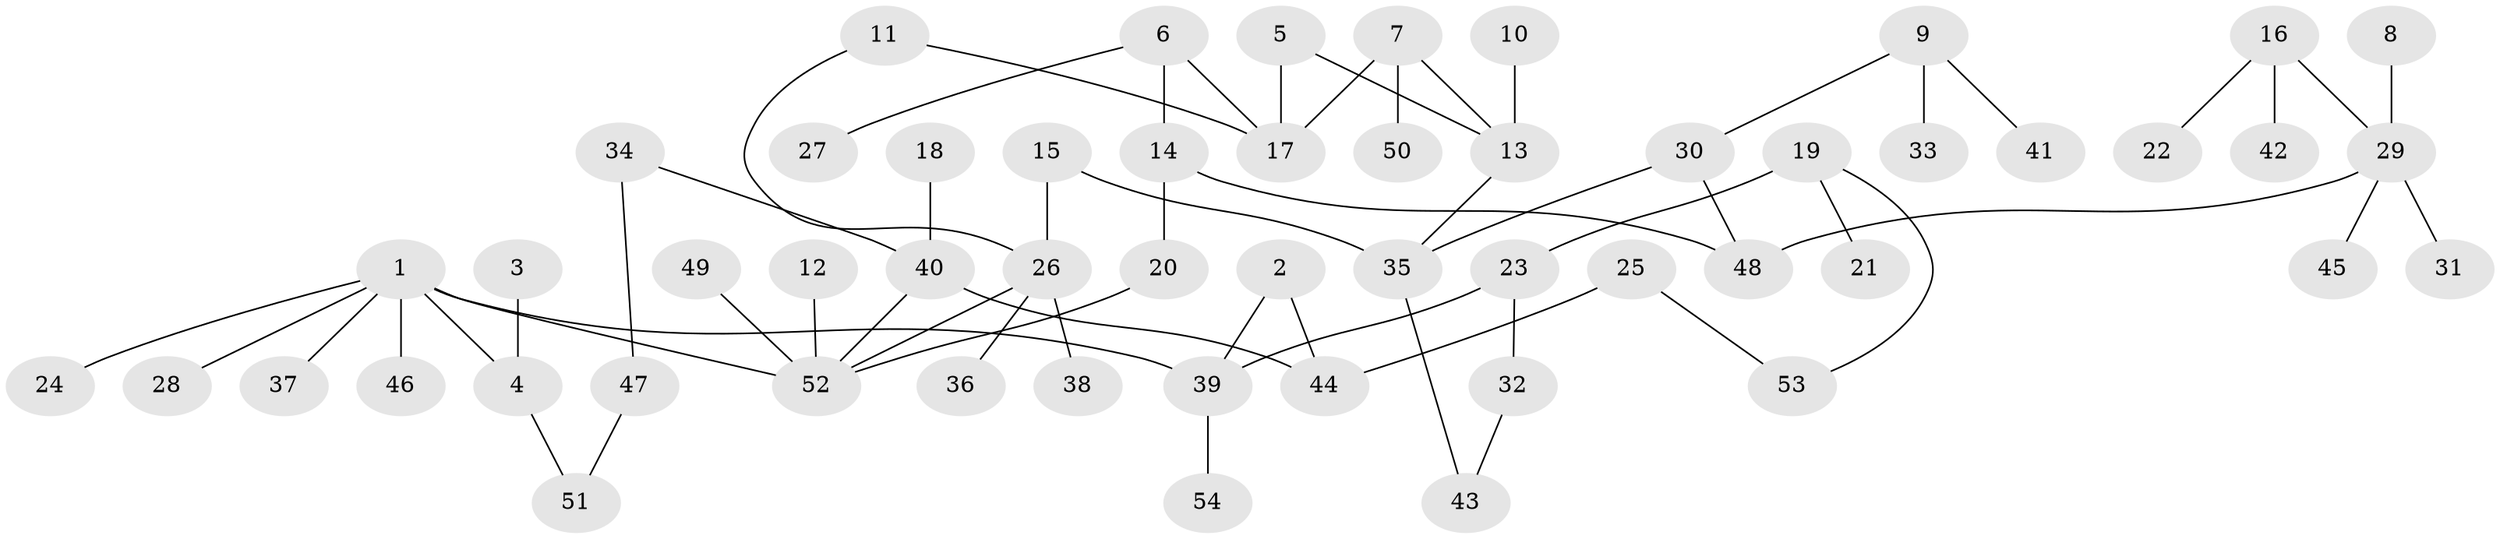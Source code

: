 // original degree distribution, {8: 0.007462686567164179, 7: 0.014925373134328358, 6: 0.022388059701492536, 2: 0.31343283582089554, 5: 0.03731343283582089, 4: 0.07462686567164178, 1: 0.44776119402985076, 3: 0.08208955223880597}
// Generated by graph-tools (version 1.1) at 2025/36/03/04/25 23:36:01]
// undirected, 54 vertices, 61 edges
graph export_dot {
  node [color=gray90,style=filled];
  1;
  2;
  3;
  4;
  5;
  6;
  7;
  8;
  9;
  10;
  11;
  12;
  13;
  14;
  15;
  16;
  17;
  18;
  19;
  20;
  21;
  22;
  23;
  24;
  25;
  26;
  27;
  28;
  29;
  30;
  31;
  32;
  33;
  34;
  35;
  36;
  37;
  38;
  39;
  40;
  41;
  42;
  43;
  44;
  45;
  46;
  47;
  48;
  49;
  50;
  51;
  52;
  53;
  54;
  1 -- 4 [weight=1.0];
  1 -- 24 [weight=1.0];
  1 -- 28 [weight=1.0];
  1 -- 37 [weight=1.0];
  1 -- 39 [weight=1.0];
  1 -- 46 [weight=1.0];
  1 -- 52 [weight=1.0];
  2 -- 39 [weight=1.0];
  2 -- 44 [weight=1.0];
  3 -- 4 [weight=1.0];
  4 -- 51 [weight=1.0];
  5 -- 13 [weight=1.0];
  5 -- 17 [weight=1.0];
  6 -- 14 [weight=1.0];
  6 -- 17 [weight=1.0];
  6 -- 27 [weight=1.0];
  7 -- 13 [weight=1.0];
  7 -- 17 [weight=1.0];
  7 -- 50 [weight=1.0];
  8 -- 29 [weight=1.0];
  9 -- 30 [weight=1.0];
  9 -- 33 [weight=1.0];
  9 -- 41 [weight=1.0];
  10 -- 13 [weight=1.0];
  11 -- 17 [weight=1.0];
  11 -- 26 [weight=1.0];
  12 -- 52 [weight=1.0];
  13 -- 35 [weight=1.0];
  14 -- 20 [weight=1.0];
  14 -- 48 [weight=1.0];
  15 -- 26 [weight=1.0];
  15 -- 35 [weight=1.0];
  16 -- 22 [weight=1.0];
  16 -- 29 [weight=1.0];
  16 -- 42 [weight=1.0];
  18 -- 40 [weight=1.0];
  19 -- 21 [weight=1.0];
  19 -- 23 [weight=1.0];
  19 -- 53 [weight=1.0];
  20 -- 52 [weight=1.0];
  23 -- 32 [weight=1.0];
  23 -- 39 [weight=1.0];
  25 -- 44 [weight=1.0];
  25 -- 53 [weight=1.0];
  26 -- 36 [weight=1.0];
  26 -- 38 [weight=1.0];
  26 -- 52 [weight=1.0];
  29 -- 31 [weight=1.0];
  29 -- 45 [weight=1.0];
  29 -- 48 [weight=1.0];
  30 -- 35 [weight=1.0];
  30 -- 48 [weight=1.0];
  32 -- 43 [weight=1.0];
  34 -- 40 [weight=1.0];
  34 -- 47 [weight=1.0];
  35 -- 43 [weight=1.0];
  39 -- 54 [weight=1.0];
  40 -- 44 [weight=1.0];
  40 -- 52 [weight=1.0];
  47 -- 51 [weight=1.0];
  49 -- 52 [weight=1.0];
}
